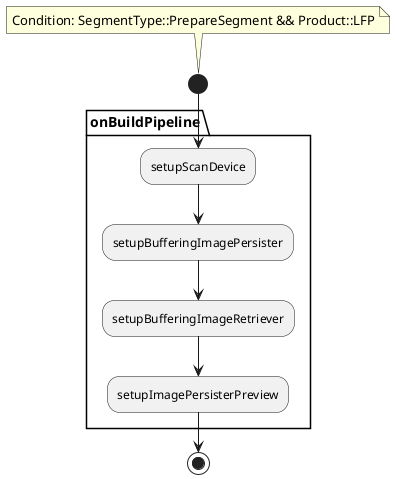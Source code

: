 @startuml
note top
    Condition: SegmentType::PrepareSegment && Product::LFP
end note

partition "onBuildPipeline" {

(*) --> setupScanDevice
    --> setupBufferingImagePersister
    --> setupBufferingImageRetriever
    --> setupImagePersisterPreview           
}

--> (*)
@enduml